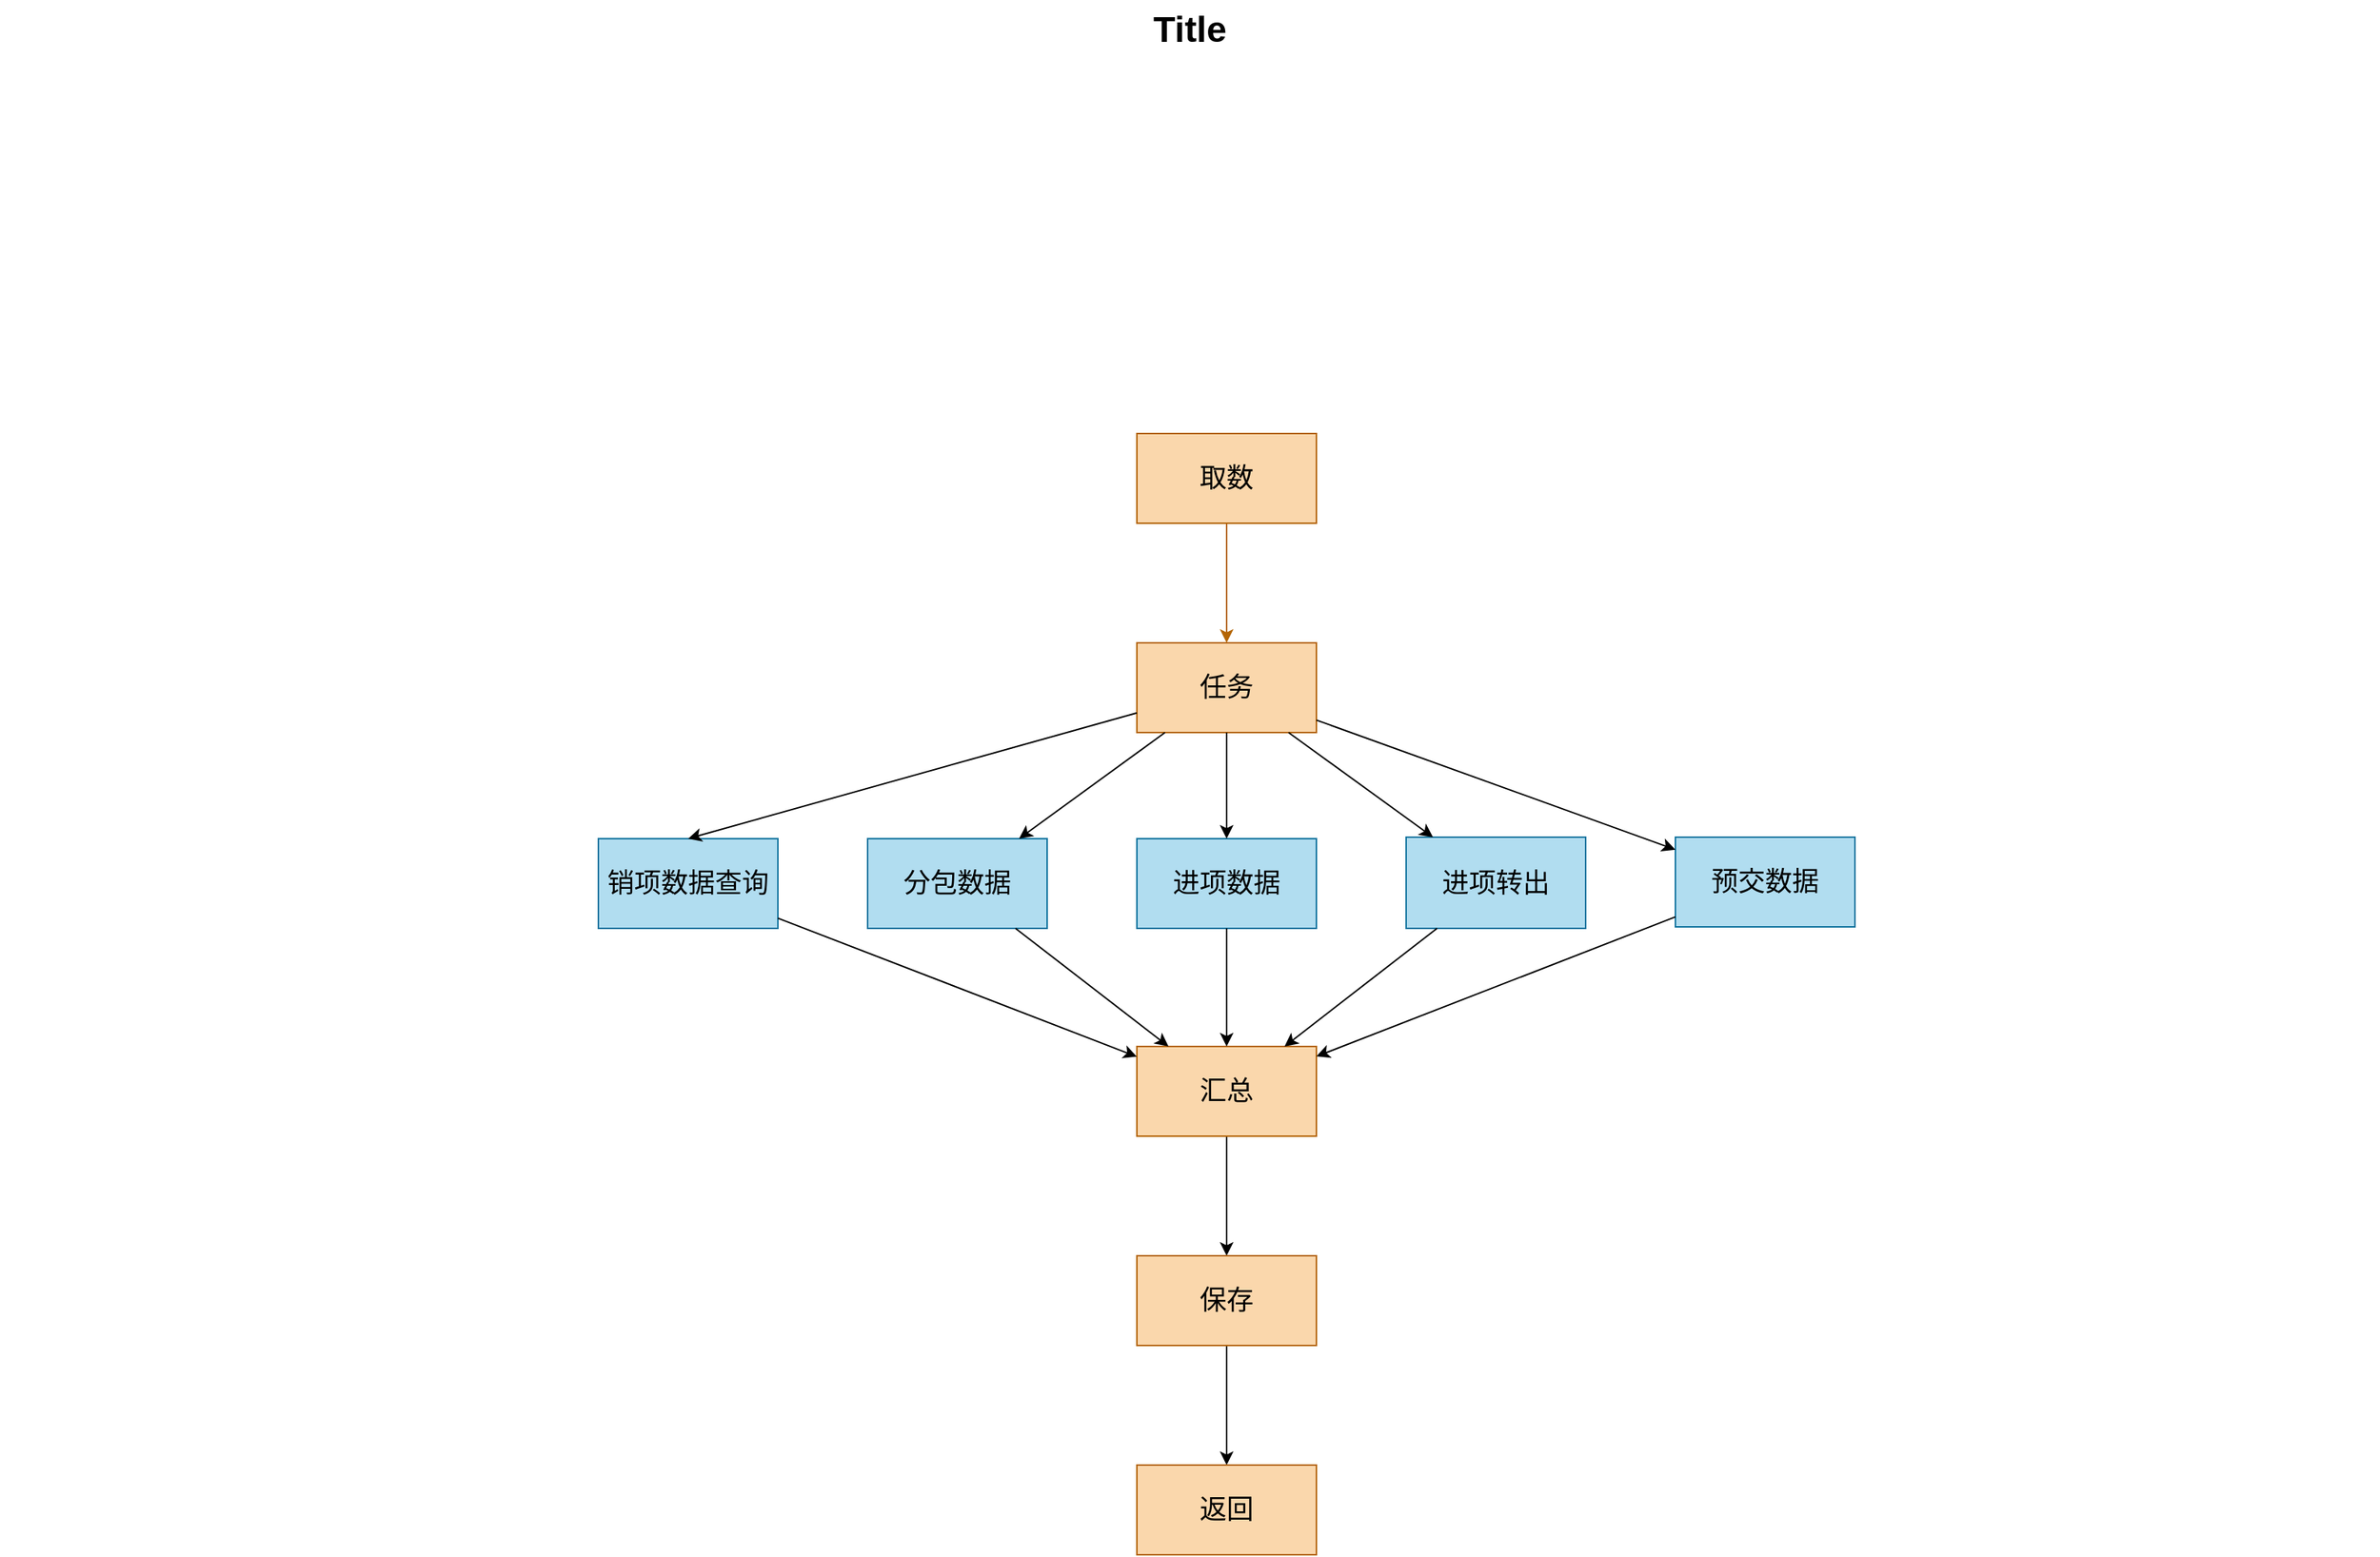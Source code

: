<mxfile version="12.2.0" type="github" pages="2">
  <diagram name="Page-1" id="74b105a0-9070-1c63-61bc-23e55f88626e">
    <mxGraphModel dx="1730" dy="927" grid="1" gridSize="10" guides="1" tooltips="1" connect="1" arrows="1" fold="1" page="1" pageScale="1.5" pageWidth="1169" pageHeight="826" background="none" math="0" shadow="0">
      <root>
        <mxCell id="0" style=";html=1;"/>
        <mxCell id="1" style=";html=1;" parent="0"/>
        <mxCell id="10b056a9c633e61c-30" value="Title" style="text;strokeColor=none;fillColor=none;html=1;fontSize=24;fontStyle=1;verticalAlign=middle;align=center;" parent="1" vertex="1">
          <mxGeometry x="80" y="40" width="1590" height="40" as="geometry"/>
        </mxCell>
        <mxCell id="Sy0Z3MCGxMU9jSkr3YvO-5" value="" style="edgeStyle=orthogonalEdgeStyle;rounded=0;orthogonalLoop=1;jettySize=auto;html=1;fillColor=#fad7ac;strokeColor=#b46504;fontFamily=Helvetica;fontSize=18;" parent="1" source="Sy0Z3MCGxMU9jSkr3YvO-3" target="Sy0Z3MCGxMU9jSkr3YvO-4" edge="1">
          <mxGeometry relative="1" as="geometry"/>
        </mxCell>
        <mxCell id="Sy0Z3MCGxMU9jSkr3YvO-3" value="取数" style="rounded=0;whiteSpace=wrap;html=1;fillColor=#fad7ac;strokeColor=#b46504;fontFamily=Helvetica;fontSize=18;" parent="1" vertex="1">
          <mxGeometry x="840" y="330" width="120" height="60" as="geometry"/>
        </mxCell>
        <mxCell id="Sy0Z3MCGxMU9jSkr3YvO-4" value="任务" style="rounded=0;whiteSpace=wrap;html=1;fillColor=#fad7ac;strokeColor=#b46504;fontFamily=Helvetica;fontSize=18;" parent="1" vertex="1">
          <mxGeometry x="840" y="470" width="120" height="60" as="geometry"/>
        </mxCell>
        <mxCell id="Sy0Z3MCGxMU9jSkr3YvO-6" value="销项数据查询" style="rounded=0;whiteSpace=wrap;html=1;fillColor=#b1ddf0;strokeColor=#10739e;fontFamily=Helvetica;fontSize=18;" parent="1" vertex="1">
          <mxGeometry x="480" y="601" width="120" height="60" as="geometry"/>
        </mxCell>
        <mxCell id="Sy0Z3MCGxMU9jSkr3YvO-7" value="分包数据" style="rounded=0;whiteSpace=wrap;html=1;fillColor=#b1ddf0;strokeColor=#10739e;fontFamily=Helvetica;fontSize=18;" parent="1" vertex="1">
          <mxGeometry x="660" y="601" width="120" height="60" as="geometry"/>
        </mxCell>
        <mxCell id="Sy0Z3MCGxMU9jSkr3YvO-8" value="进项数据" style="rounded=0;whiteSpace=wrap;html=1;fillColor=#b1ddf0;strokeColor=#10739e;fontFamily=Helvetica;fontSize=18;" parent="1" vertex="1">
          <mxGeometry x="840" y="601" width="120" height="60" as="geometry"/>
        </mxCell>
        <mxCell id="Sy0Z3MCGxMU9jSkr3YvO-9" value="进项转出" style="rounded=0;whiteSpace=wrap;html=1;fillColor=#b1ddf0;strokeColor=#10739e;fontFamily=Helvetica;fontSize=18;" parent="1" vertex="1">
          <mxGeometry x="1020" y="600" width="120" height="61" as="geometry"/>
        </mxCell>
        <mxCell id="Sy0Z3MCGxMU9jSkr3YvO-10" value="预交数据" style="rounded=0;whiteSpace=wrap;html=1;fillColor=#b1ddf0;strokeColor=#10739e;fontFamily=Helvetica;fontSize=18;" parent="1" vertex="1">
          <mxGeometry x="1200" y="600" width="120" height="60" as="geometry"/>
        </mxCell>
        <mxCell id="Sy0Z3MCGxMU9jSkr3YvO-12" value="" style="endArrow=classic;html=1;entryX=0.5;entryY=0;entryDx=0;entryDy=0;fontFamily=Helvetica;fontSize=18;" parent="1" source="Sy0Z3MCGxMU9jSkr3YvO-4" target="Sy0Z3MCGxMU9jSkr3YvO-6" edge="1">
          <mxGeometry width="50" height="50" relative="1" as="geometry">
            <mxPoint x="290" y="720" as="sourcePoint"/>
            <mxPoint x="340" y="670" as="targetPoint"/>
          </mxGeometry>
        </mxCell>
        <mxCell id="Sy0Z3MCGxMU9jSkr3YvO-15" value="" style="endArrow=classic;html=1;fontFamily=Helvetica;fontSize=18;" parent="1" source="Sy0Z3MCGxMU9jSkr3YvO-4" target="Sy0Z3MCGxMU9jSkr3YvO-7" edge="1">
          <mxGeometry width="50" height="50" relative="1" as="geometry">
            <mxPoint x="850" y="522" as="sourcePoint"/>
            <mxPoint x="460" y="600" as="targetPoint"/>
          </mxGeometry>
        </mxCell>
        <mxCell id="Sy0Z3MCGxMU9jSkr3YvO-16" value="" style="endArrow=classic;html=1;exitX=0.5;exitY=1;exitDx=0;exitDy=0;fontFamily=Helvetica;fontSize=18;" parent="1" source="Sy0Z3MCGxMU9jSkr3YvO-4" target="Sy0Z3MCGxMU9jSkr3YvO-8" edge="1">
          <mxGeometry width="50" height="50" relative="1" as="geometry">
            <mxPoint x="860" y="532" as="sourcePoint"/>
            <mxPoint x="470" y="610" as="targetPoint"/>
          </mxGeometry>
        </mxCell>
        <mxCell id="Sy0Z3MCGxMU9jSkr3YvO-17" value="" style="endArrow=classic;html=1;fontFamily=Helvetica;fontSize=18;" parent="1" source="Sy0Z3MCGxMU9jSkr3YvO-4" target="Sy0Z3MCGxMU9jSkr3YvO-9" edge="1">
          <mxGeometry width="50" height="50" relative="1" as="geometry">
            <mxPoint x="870" y="542" as="sourcePoint"/>
            <mxPoint x="480" y="620" as="targetPoint"/>
          </mxGeometry>
        </mxCell>
        <mxCell id="Sy0Z3MCGxMU9jSkr3YvO-18" value="" style="endArrow=classic;html=1;fontFamily=Helvetica;fontSize=18;" parent="1" source="Sy0Z3MCGxMU9jSkr3YvO-4" target="Sy0Z3MCGxMU9jSkr3YvO-10" edge="1">
          <mxGeometry width="50" height="50" relative="1" as="geometry">
            <mxPoint x="880" y="552" as="sourcePoint"/>
            <mxPoint x="490" y="630" as="targetPoint"/>
          </mxGeometry>
        </mxCell>
        <mxCell id="Sy0Z3MCGxMU9jSkr3YvO-28" value="" style="edgeStyle=orthogonalEdgeStyle;rounded=0;orthogonalLoop=1;jettySize=auto;html=1;fontFamily=Helvetica;fontSize=18;" parent="1" source="Sy0Z3MCGxMU9jSkr3YvO-20" target="Sy0Z3MCGxMU9jSkr3YvO-27" edge="1">
          <mxGeometry relative="1" as="geometry"/>
        </mxCell>
        <mxCell id="Sy0Z3MCGxMU9jSkr3YvO-20" value="汇总" style="rounded=0;whiteSpace=wrap;html=1;fillColor=#fad7ac;strokeColor=#b46504;fontFamily=Helvetica;fontSize=18;" parent="1" vertex="1">
          <mxGeometry x="840" y="740" width="120" height="60" as="geometry"/>
        </mxCell>
        <mxCell id="Sy0Z3MCGxMU9jSkr3YvO-30" value="" style="edgeStyle=orthogonalEdgeStyle;rounded=0;orthogonalLoop=1;jettySize=auto;html=1;fontFamily=Helvetica;fontSize=18;" parent="1" source="Sy0Z3MCGxMU9jSkr3YvO-27" target="Sy0Z3MCGxMU9jSkr3YvO-29" edge="1">
          <mxGeometry relative="1" as="geometry"/>
        </mxCell>
        <mxCell id="Sy0Z3MCGxMU9jSkr3YvO-27" value="保存" style="rounded=0;whiteSpace=wrap;html=1;fillColor=#fad7ac;strokeColor=#b46504;fontFamily=Helvetica;fontSize=18;" parent="1" vertex="1">
          <mxGeometry x="840" y="880" width="120" height="60" as="geometry"/>
        </mxCell>
        <mxCell id="Sy0Z3MCGxMU9jSkr3YvO-29" value="返回" style="rounded=0;whiteSpace=wrap;html=1;fillColor=#fad7ac;strokeColor=#b46504;fontFamily=Helvetica;fontSize=18;" parent="1" vertex="1">
          <mxGeometry x="840" y="1020" width="120" height="60" as="geometry"/>
        </mxCell>
        <mxCell id="Sy0Z3MCGxMU9jSkr3YvO-21" value="" style="endArrow=classic;html=1;fontFamily=Helvetica;fontSize=18;" parent="1" source="Sy0Z3MCGxMU9jSkr3YvO-6" target="Sy0Z3MCGxMU9jSkr3YvO-20" edge="1">
          <mxGeometry width="50" height="50" relative="1" as="geometry">
            <mxPoint x="900" y="572" as="sourcePoint"/>
            <mxPoint x="700" y="810" as="targetPoint"/>
          </mxGeometry>
        </mxCell>
        <mxCell id="Sy0Z3MCGxMU9jSkr3YvO-22" value="" style="endArrow=classic;html=1;fontFamily=Helvetica;fontSize=18;" parent="1" source="Sy0Z3MCGxMU9jSkr3YvO-7" target="Sy0Z3MCGxMU9jSkr3YvO-20" edge="1">
          <mxGeometry width="50" height="50" relative="1" as="geometry">
            <mxPoint x="520" y="646" as="sourcePoint"/>
            <mxPoint x="850" y="734" as="targetPoint"/>
          </mxGeometry>
        </mxCell>
        <mxCell id="Sy0Z3MCGxMU9jSkr3YvO-23" value="" style="endArrow=classic;html=1;fontFamily=Helvetica;fontSize=18;" parent="1" source="Sy0Z3MCGxMU9jSkr3YvO-8" target="Sy0Z3MCGxMU9jSkr3YvO-20" edge="1">
          <mxGeometry width="50" height="50" relative="1" as="geometry">
            <mxPoint x="530" y="656" as="sourcePoint"/>
            <mxPoint x="860" y="744" as="targetPoint"/>
          </mxGeometry>
        </mxCell>
        <mxCell id="Sy0Z3MCGxMU9jSkr3YvO-24" value="" style="endArrow=classic;html=1;fontFamily=Helvetica;fontSize=18;" parent="1" source="Sy0Z3MCGxMU9jSkr3YvO-9" target="Sy0Z3MCGxMU9jSkr3YvO-20" edge="1">
          <mxGeometry width="50" height="50" relative="1" as="geometry">
            <mxPoint x="540" y="666" as="sourcePoint"/>
            <mxPoint x="870" y="754" as="targetPoint"/>
          </mxGeometry>
        </mxCell>
        <mxCell id="Sy0Z3MCGxMU9jSkr3YvO-25" value="" style="endArrow=classic;html=1;fontFamily=Helvetica;fontSize=18;" parent="1" source="Sy0Z3MCGxMU9jSkr3YvO-10" target="Sy0Z3MCGxMU9jSkr3YvO-20" edge="1">
          <mxGeometry width="50" height="50" relative="1" as="geometry">
            <mxPoint x="550" y="676" as="sourcePoint"/>
            <mxPoint x="880" y="764" as="targetPoint"/>
          </mxGeometry>
        </mxCell>
      </root>
    </mxGraphModel>
  </diagram>
  <diagram id="TLUwHi0RxqQWdEy315p0" name="第 2 页">
    <mxGraphModel dx="1038" dy="556" grid="1" gridSize="10" guides="1" tooltips="1" connect="1" arrows="1" fold="1" page="1" pageScale="1" pageWidth="827" pageHeight="1169" math="0" shadow="0">
      <root>
        <mxCell id="WJ6-JOqp_rooDD5zKoi8-0"/>
        <mxCell id="WJ6-JOqp_rooDD5zKoi8-1" parent="WJ6-JOqp_rooDD5zKoi8-0"/>
        <mxCell id="WJ6-JOqp_rooDD5zKoi8-194" value="查询" style="shape=umlFrame;whiteSpace=wrap;html=1;fillColor=#fff2cc;strokeColor=#d6b656;swimlaneFillColor=#CCCCCC;" vertex="1" parent="WJ6-JOqp_rooDD5zKoi8-1">
          <mxGeometry x="80" y="670" width="400" height="160" as="geometry"/>
        </mxCell>
        <mxCell id="WJ6-JOqp_rooDD5zKoi8-148" value="&lt;b&gt;service-building&lt;/b&gt;" style="shape=umlLifeline;perimeter=lifelinePerimeter;whiteSpace=wrap;html=1;container=1;collapsible=0;recursiveResize=0;outlineConnect=0;rounded=1;shadow=0;comic=0;labelBackgroundColor=none;strokeColor=#000000;strokeWidth=1;fillColor=#FFFFFF;fontFamily=Verdana;fontSize=12;fontColor=#000000;align=center;" vertex="1" parent="WJ6-JOqp_rooDD5zKoi8-1">
          <mxGeometry x="220" y="600" width="100" height="580" as="geometry"/>
        </mxCell>
        <mxCell id="WJ6-JOqp_rooDD5zKoi8-149" value="" style="html=1;points=[];perimeter=orthogonalPerimeter;rounded=0;shadow=0;comic=0;labelBackgroundColor=none;strokeColor=#000000;strokeWidth=1;fillColor=#FFFFFF;fontFamily=Verdana;fontSize=12;fontColor=#000000;align=center;" vertex="1" parent="WJ6-JOqp_rooDD5zKoi8-148">
          <mxGeometry x="45" y="100" width="10" height="120" as="geometry"/>
        </mxCell>
        <mxCell id="WJ6-JOqp_rooDD5zKoi8-203" value="" style="html=1;points=[];perimeter=orthogonalPerimeter;" vertex="1" parent="WJ6-JOqp_rooDD5zKoi8-148">
          <mxGeometry x="45" y="260" width="10" height="310" as="geometry"/>
        </mxCell>
        <mxCell id="WJ6-JOqp_rooDD5zKoi8-235" value="" style="endArrow=classic;html=1;entryX=1.06;entryY=0.712;entryDx=0;entryDy=0;entryPerimeter=0;" edge="1" parent="WJ6-JOqp_rooDD5zKoi8-148" target="WJ6-JOqp_rooDD5zKoi8-203">
          <mxGeometry width="50" height="50" relative="1" as="geometry">
            <mxPoint x="56" y="457" as="sourcePoint"/>
            <mxPoint x="110" y="457" as="targetPoint"/>
            <Array as="points">
              <mxPoint x="100" y="457"/>
              <mxPoint x="100" y="481"/>
            </Array>
          </mxGeometry>
        </mxCell>
        <mxCell id="WJ6-JOqp_rooDD5zKoi8-150" value="&lt;b&gt;monglo&lt;/b&gt;" style="shape=umlLifeline;perimeter=lifelinePerimeter;whiteSpace=wrap;html=1;container=1;collapsible=0;recursiveResize=0;outlineConnect=0;rounded=1;shadow=0;comic=0;labelBackgroundColor=none;strokeColor=#000000;strokeWidth=1;fillColor=#FFFFFF;fontFamily=Verdana;fontSize=12;fontColor=#000000;align=center;" vertex="1" parent="WJ6-JOqp_rooDD5zKoi8-1">
          <mxGeometry x="380" y="600" width="100" height="580" as="geometry"/>
        </mxCell>
        <mxCell id="WJ6-JOqp_rooDD5zKoi8-151" value="" style="html=1;points=[];perimeter=orthogonalPerimeter;rounded=0;shadow=0;comic=0;labelBackgroundColor=none;strokeColor=#000000;strokeWidth=1;fillColor=#FFFFFF;fontFamily=Verdana;fontSize=12;fontColor=#000000;align=center;" vertex="1" parent="WJ6-JOqp_rooDD5zKoi8-150">
          <mxGeometry x="45" y="115" width="10" height="50" as="geometry"/>
        </mxCell>
        <mxCell id="WJ6-JOqp_rooDD5zKoi8-225" value="" style="html=1;points=[];perimeter=orthogonalPerimeter;" vertex="1" parent="WJ6-JOqp_rooDD5zKoi8-150">
          <mxGeometry x="45" y="400" width="10" height="40" as="geometry"/>
        </mxCell>
        <mxCell id="WJ6-JOqp_rooDD5zKoi8-239" value="" style="html=1;points=[];perimeter=orthogonalPerimeter;" vertex="1" parent="WJ6-JOqp_rooDD5zKoi8-150">
          <mxGeometry x="45" y="490" width="10" height="50" as="geometry"/>
        </mxCell>
        <mxCell id="WJ6-JOqp_rooDD5zKoi8-152" value="&lt;b&gt;service-input-tax&lt;/b&gt;" style="shape=umlLifeline;perimeter=lifelinePerimeter;whiteSpace=wrap;html=1;container=1;collapsible=0;recursiveResize=0;outlineConnect=0;rounded=1;shadow=0;comic=0;labelBackgroundColor=none;strokeColor=#000000;strokeWidth=1;fillColor=#FFFFFF;fontFamily=Verdana;fontSize=12;fontColor=#000000;align=center;" vertex="1" parent="WJ6-JOqp_rooDD5zKoi8-1">
          <mxGeometry x="520" y="600" width="100" height="580" as="geometry"/>
        </mxCell>
        <mxCell id="WJ6-JOqp_rooDD5zKoi8-210" value="" style="html=1;points=[];perimeter=orthogonalPerimeter;" vertex="1" parent="WJ6-JOqp_rooDD5zKoi8-152">
          <mxGeometry x="45" y="260" width="10" height="80" as="geometry"/>
        </mxCell>
        <mxCell id="WJ6-JOqp_rooDD5zKoi8-153" value="&lt;b&gt;service-output-tax&lt;/b&gt;" style="shape=umlLifeline;perimeter=lifelinePerimeter;whiteSpace=wrap;html=1;container=1;collapsible=0;recursiveResize=0;outlineConnect=0;rounded=1;shadow=0;comic=0;labelBackgroundColor=none;strokeColor=#000000;strokeWidth=1;fillColor=#FFFFFF;fontFamily=Verdana;fontSize=12;fontColor=#000000;align=center;" vertex="1" parent="WJ6-JOqp_rooDD5zKoi8-1">
          <mxGeometry x="660" y="600" width="100" height="580" as="geometry"/>
        </mxCell>
        <mxCell id="WJ6-JOqp_rooDD5zKoi8-212" value="" style="html=1;points=[];perimeter=orthogonalPerimeter;" vertex="1" parent="WJ6-JOqp_rooDD5zKoi8-153">
          <mxGeometry x="45" y="310" width="10" height="80" as="geometry"/>
        </mxCell>
        <mxCell id="WJ6-JOqp_rooDD5zKoi8-156" value="&lt;b&gt;前端&lt;/b&gt;" style="html=1;points=[];perimeter=orthogonalPerimeter;shape=umlLifeline;participant=label;shadow=0;fontFamily=Verdana;fontSize=12;fontColor=#000000;align=center;strokeColor=#000000;strokeWidth=1;fillColor=#FFFFFF;recursiveResize=0;container=1;collapsible=0;" vertex="1" parent="WJ6-JOqp_rooDD5zKoi8-1">
          <mxGeometry x="80" y="600" width="100" height="580" as="geometry"/>
        </mxCell>
        <mxCell id="WJ6-JOqp_rooDD5zKoi8-157" value="" style="html=1;points=[];perimeter=orthogonalPerimeter;rounded=0;shadow=0;comic=0;labelBackgroundColor=none;strokeColor=#000000;strokeWidth=1;fillColor=#FFFFFF;fontFamily=Verdana;fontSize=12;fontColor=#000000;align=center;" vertex="1" parent="WJ6-JOqp_rooDD5zKoi8-156">
          <mxGeometry x="45" y="100" width="10" height="120" as="geometry"/>
        </mxCell>
        <mxCell id="WJ6-JOqp_rooDD5zKoi8-197" value="" style="html=1;points=[];perimeter=orthogonalPerimeter;" vertex="1" parent="WJ6-JOqp_rooDD5zKoi8-156">
          <mxGeometry x="45" y="260" width="10" height="320" as="geometry"/>
        </mxCell>
        <mxCell id="WJ6-JOqp_rooDD5zKoi8-171" value="查询" style="html=1;verticalAlign=bottom;endArrow=block;entryX=0;entryY=0;labelBackgroundColor=none;fontFamily=Verdana;fontSize=12;edgeStyle=elbowEdgeStyle;elbow=vertical;" edge="1" parent="WJ6-JOqp_rooDD5zKoi8-1" source="WJ6-JOqp_rooDD5zKoi8-157" target="WJ6-JOqp_rooDD5zKoi8-149">
          <mxGeometry relative="1" as="geometry">
            <mxPoint x="200" y="710" as="sourcePoint"/>
          </mxGeometry>
        </mxCell>
        <mxCell id="WJ6-JOqp_rooDD5zKoi8-172" value="查询monglo" style="html=1;verticalAlign=bottom;endArrow=block;entryX=0;entryY=0;labelBackgroundColor=none;fontFamily=Verdana;fontSize=12;edgeStyle=elbowEdgeStyle;elbow=vertical;" edge="1" parent="WJ6-JOqp_rooDD5zKoi8-1" source="WJ6-JOqp_rooDD5zKoi8-149" target="WJ6-JOqp_rooDD5zKoi8-151">
          <mxGeometry relative="1" as="geometry">
            <mxPoint x="350" y="720" as="sourcePoint"/>
          </mxGeometry>
        </mxCell>
        <mxCell id="WJ6-JOqp_rooDD5zKoi8-185" value="" style="endArrow=classic;html=1;entryX=1.14;entryY=0.478;entryDx=0;entryDy=0;entryPerimeter=0;dashed=1;" edge="1" parent="WJ6-JOqp_rooDD5zKoi8-1" source="WJ6-JOqp_rooDD5zKoi8-151" target="WJ6-JOqp_rooDD5zKoi8-149">
          <mxGeometry width="50" height="50" relative="1" as="geometry">
            <mxPoint x="80" y="1250" as="sourcePoint"/>
            <mxPoint x="130" y="1200" as="targetPoint"/>
            <Array as="points">
              <mxPoint x="360" y="757"/>
            </Array>
          </mxGeometry>
        </mxCell>
        <mxCell id="WJ6-JOqp_rooDD5zKoi8-188" value="返回数据" style="text;html=1;resizable=0;points=[];autosize=1;align=left;verticalAlign=top;spacingTop=-4;" vertex="1" parent="WJ6-JOqp_rooDD5zKoi8-1">
          <mxGeometry x="305" y="730" width="60" height="20" as="geometry"/>
        </mxCell>
        <mxCell id="WJ6-JOqp_rooDD5zKoi8-189" value="" style="endArrow=classic;html=1;dashed=1;" edge="1" parent="WJ6-JOqp_rooDD5zKoi8-1" target="WJ6-JOqp_rooDD5zKoi8-157">
          <mxGeometry width="50" height="50" relative="1" as="geometry">
            <mxPoint x="265" y="790" as="sourcePoint"/>
            <mxPoint x="210" y="850" as="targetPoint"/>
            <Array as="points">
              <mxPoint x="180" y="790"/>
            </Array>
          </mxGeometry>
        </mxCell>
        <mxCell id="WJ6-JOqp_rooDD5zKoi8-190" value="数据存在：返回数据&lt;br&gt;数据不存在：返回错误&lt;br&gt;信息：数据不存在，&lt;br&gt;请先取数" style="text;html=1;resizable=0;points=[];autosize=1;align=left;verticalAlign=top;spacingTop=-4;" vertex="1" parent="WJ6-JOqp_rooDD5zKoi8-1">
          <mxGeometry x="140" y="730" width="140" height="60" as="geometry"/>
        </mxCell>
        <mxCell id="WJ6-JOqp_rooDD5zKoi8-207" value="" style="endArrow=classic;html=1;" edge="1" parent="WJ6-JOqp_rooDD5zKoi8-1" target="WJ6-JOqp_rooDD5zKoi8-203">
          <mxGeometry width="50" height="50" relative="1" as="geometry">
            <mxPoint x="140" y="880" as="sourcePoint"/>
            <mxPoint x="130" y="1200" as="targetPoint"/>
            <Array as="points">
              <mxPoint x="180" y="880"/>
            </Array>
          </mxGeometry>
        </mxCell>
        <mxCell id="WJ6-JOqp_rooDD5zKoi8-208" value="取数" style="text;html=1;resizable=0;points=[];align=center;verticalAlign=middle;labelBackgroundColor=#ffffff;" vertex="1" connectable="0" parent="WJ6-JOqp_rooDD5zKoi8-207">
          <mxGeometry x="-0.2" y="-2" relative="1" as="geometry">
            <mxPoint y="-12" as="offset"/>
          </mxGeometry>
        </mxCell>
        <mxCell id="WJ6-JOqp_rooDD5zKoi8-209" value="" style="endArrow=classic;html=1;entryX=0.1;entryY=0.388;entryDx=0;entryDy=0;entryPerimeter=0;" edge="1" parent="WJ6-JOqp_rooDD5zKoi8-1" source="WJ6-JOqp_rooDD5zKoi8-203" target="WJ6-JOqp_rooDD5zKoi8-210">
          <mxGeometry width="50" height="50" relative="1" as="geometry">
            <mxPoint x="80" y="1250" as="sourcePoint"/>
            <mxPoint x="560" y="890" as="targetPoint"/>
          </mxGeometry>
        </mxCell>
        <mxCell id="WJ6-JOqp_rooDD5zKoi8-211" value="查询进项数据，分包数据，预交数据" style="text;html=1;resizable=0;points=[];align=center;verticalAlign=middle;labelBackgroundColor=#ffffff;" vertex="1" connectable="0" parent="WJ6-JOqp_rooDD5zKoi8-209">
          <mxGeometry x="-0.292" relative="1" as="geometry">
            <mxPoint x="35" y="-11" as="offset"/>
          </mxGeometry>
        </mxCell>
        <mxCell id="WJ6-JOqp_rooDD5zKoi8-216" value="" style="endArrow=classic;html=1;" edge="1" parent="WJ6-JOqp_rooDD5zKoi8-1" target="WJ6-JOqp_rooDD5zKoi8-212">
          <mxGeometry width="50" height="50" relative="1" as="geometry">
            <mxPoint x="276" y="950" as="sourcePoint"/>
            <mxPoint x="130" y="1200" as="targetPoint"/>
          </mxGeometry>
        </mxCell>
        <mxCell id="WJ6-JOqp_rooDD5zKoi8-217" value="查询销项数据" style="text;html=1;resizable=0;points=[];align=center;verticalAlign=middle;labelBackgroundColor=#ffffff;" vertex="1" connectable="0" parent="WJ6-JOqp_rooDD5zKoi8-216">
          <mxGeometry x="0.099" y="4" relative="1" as="geometry">
            <mxPoint x="-1.5" y="-6" as="offset"/>
          </mxGeometry>
        </mxCell>
        <mxCell id="WJ6-JOqp_rooDD5zKoi8-219" value="" style="endArrow=classic;html=1;exitX=0.18;exitY=0.867;exitDx=0;exitDy=0;exitPerimeter=0;dashed=1;" edge="1" parent="WJ6-JOqp_rooDD5zKoi8-1" source="WJ6-JOqp_rooDD5zKoi8-210" target="WJ6-JOqp_rooDD5zKoi8-203">
          <mxGeometry width="50" height="50" relative="1" as="geometry">
            <mxPoint x="80" y="1250" as="sourcePoint"/>
            <mxPoint x="130" y="1200" as="targetPoint"/>
          </mxGeometry>
        </mxCell>
        <mxCell id="WJ6-JOqp_rooDD5zKoi8-220" value="返回" style="text;html=1;resizable=0;points=[];autosize=1;align=left;verticalAlign=top;spacingTop=-4;" vertex="1" parent="WJ6-JOqp_rooDD5zKoi8-1">
          <mxGeometry x="390" y="910" width="40" height="20" as="geometry"/>
        </mxCell>
        <mxCell id="WJ6-JOqp_rooDD5zKoi8-221" value="" style="endArrow=classic;html=1;exitX=0.18;exitY=0.903;exitDx=0;exitDy=0;exitPerimeter=0;dashed=1;" edge="1" parent="WJ6-JOqp_rooDD5zKoi8-1" source="WJ6-JOqp_rooDD5zKoi8-212">
          <mxGeometry width="50" height="50" relative="1" as="geometry">
            <mxPoint x="695" y="1020" as="sourcePoint"/>
            <mxPoint x="276" y="980" as="targetPoint"/>
          </mxGeometry>
        </mxCell>
        <mxCell id="WJ6-JOqp_rooDD5zKoi8-222" value="返回" style="text;html=1;resizable=0;points=[];autosize=1;align=left;verticalAlign=top;spacingTop=-4;" vertex="1" parent="WJ6-JOqp_rooDD5zKoi8-1">
          <mxGeometry x="480" y="960" width="40" height="20" as="geometry"/>
        </mxCell>
        <mxCell id="WJ6-JOqp_rooDD5zKoi8-224" value="" style="endArrow=classic;html=1;" edge="1" parent="WJ6-JOqp_rooDD5zKoi8-1" target="WJ6-JOqp_rooDD5zKoi8-225">
          <mxGeometry width="50" height="50" relative="1" as="geometry">
            <mxPoint x="280" y="1000" as="sourcePoint"/>
            <mxPoint x="130" y="1200" as="targetPoint"/>
            <Array as="points">
              <mxPoint x="400" y="1000"/>
            </Array>
          </mxGeometry>
        </mxCell>
        <mxCell id="WJ6-JOqp_rooDD5zKoi8-227" value="查询上期期末留抵" style="text;html=1;resizable=0;points=[];autosize=1;align=left;verticalAlign=top;spacingTop=-4;" vertex="1" parent="WJ6-JOqp_rooDD5zKoi8-1">
          <mxGeometry x="305" y="980" width="110" height="20" as="geometry"/>
        </mxCell>
        <mxCell id="WJ6-JOqp_rooDD5zKoi8-228" value="" style="endArrow=classic;html=1;dashed=1;" edge="1" parent="WJ6-JOqp_rooDD5zKoi8-1" source="WJ6-JOqp_rooDD5zKoi8-225">
          <mxGeometry width="50" height="50" relative="1" as="geometry">
            <mxPoint x="80" y="1250" as="sourcePoint"/>
            <mxPoint x="276" y="1030" as="targetPoint"/>
          </mxGeometry>
        </mxCell>
        <mxCell id="WJ6-JOqp_rooDD5zKoi8-229" value="返回" style="text;html=1;resizable=0;points=[];autosize=1;align=left;verticalAlign=top;spacingTop=-4;" vertex="1" parent="WJ6-JOqp_rooDD5zKoi8-1">
          <mxGeometry x="325" y="1010" width="40" height="20" as="geometry"/>
        </mxCell>
        <mxCell id="WJ6-JOqp_rooDD5zKoi8-236" value="计算数据" style="text;html=1;resizable=0;points=[];autosize=1;align=left;verticalAlign=top;spacingTop=-4;" vertex="1" parent="WJ6-JOqp_rooDD5zKoi8-1">
          <mxGeometry x="325" y="1060" width="60" height="20" as="geometry"/>
        </mxCell>
        <mxCell id="WJ6-JOqp_rooDD5zKoi8-238" value="" style="endArrow=classic;html=1;" edge="1" parent="WJ6-JOqp_rooDD5zKoi8-1">
          <mxGeometry width="50" height="50" relative="1" as="geometry">
            <mxPoint x="275" y="1100" as="sourcePoint"/>
            <mxPoint x="425" y="1100" as="targetPoint"/>
          </mxGeometry>
        </mxCell>
        <mxCell id="WJ6-JOqp_rooDD5zKoi8-240" value="保存数据" style="text;html=1;resizable=0;points=[];autosize=1;align=left;verticalAlign=top;spacingTop=-4;" vertex="1" parent="WJ6-JOqp_rooDD5zKoi8-1">
          <mxGeometry x="325" y="1090" width="60" height="20" as="geometry"/>
        </mxCell>
        <mxCell id="WJ6-JOqp_rooDD5zKoi8-242" value="" style="endArrow=classic;html=1;entryX=1.38;entryY=0.866;entryDx=0;entryDy=0;entryPerimeter=0;dashed=1;" edge="1" parent="WJ6-JOqp_rooDD5zKoi8-1" target="WJ6-JOqp_rooDD5zKoi8-203">
          <mxGeometry width="50" height="50" relative="1" as="geometry">
            <mxPoint x="424" y="1128" as="sourcePoint"/>
            <mxPoint x="130" y="1200" as="targetPoint"/>
          </mxGeometry>
        </mxCell>
        <mxCell id="WJ6-JOqp_rooDD5zKoi8-243" value="返回" style="text;html=1;resizable=0;points=[];align=center;verticalAlign=middle;labelBackgroundColor=#ffffff;" vertex="1" connectable="0" parent="WJ6-JOqp_rooDD5zKoi8-242">
          <mxGeometry x="-0.311" y="3" relative="1" as="geometry">
            <mxPoint x="-19" y="-11" as="offset"/>
          </mxGeometry>
        </mxCell>
        <mxCell id="WJ6-JOqp_rooDD5zKoi8-244" value="" style="endArrow=classic;html=1;exitX=0.18;exitY=0.923;exitDx=0;exitDy=0;exitPerimeter=0;dashed=1;" edge="1" parent="WJ6-JOqp_rooDD5zKoi8-1" source="WJ6-JOqp_rooDD5zKoi8-203" target="WJ6-JOqp_rooDD5zKoi8-197">
          <mxGeometry width="50" height="50" relative="1" as="geometry">
            <mxPoint x="80" y="1250" as="sourcePoint"/>
            <mxPoint x="130" y="1200" as="targetPoint"/>
          </mxGeometry>
        </mxCell>
        <mxCell id="WJ6-JOqp_rooDD5zKoi8-245" value="返回数据" style="text;html=1;resizable=0;points=[];align=center;verticalAlign=middle;labelBackgroundColor=#ffffff;" vertex="1" connectable="0" parent="WJ6-JOqp_rooDD5zKoi8-244">
          <mxGeometry x="0.393" y="-2" relative="1" as="geometry">
            <mxPoint x="15" y="-4" as="offset"/>
          </mxGeometry>
        </mxCell>
      </root>
    </mxGraphModel>
  </diagram>
</mxfile>
